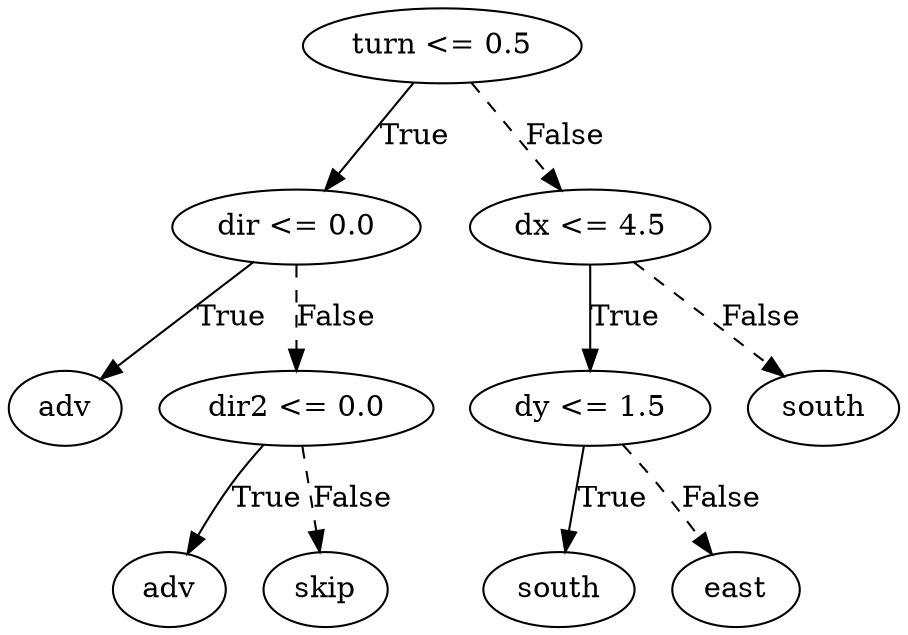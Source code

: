 digraph {
0 [label="turn <= 0.5"];
1 [label="dir <= 0.0"];
2 [label="adv"];
1 -> 2 [label="True"];
3 [label="dir2 <= 0.0"];
4 [label="adv"];
3 -> 4 [label="True"];
5 [label="skip"];
3 -> 5 [style="dashed", label="False"];
1 -> 3 [style="dashed", label="False"];
0 -> 1 [label="True"];
6 [label="dx <= 4.5"];
7 [label="dy <= 1.5"];
8 [label="south"];
7 -> 8 [label="True"];
9 [label="east"];
7 -> 9 [style="dashed", label="False"];
6 -> 7 [label="True"];
10 [label="south"];
6 -> 10 [style="dashed", label="False"];
0 -> 6 [style="dashed", label="False"];

}